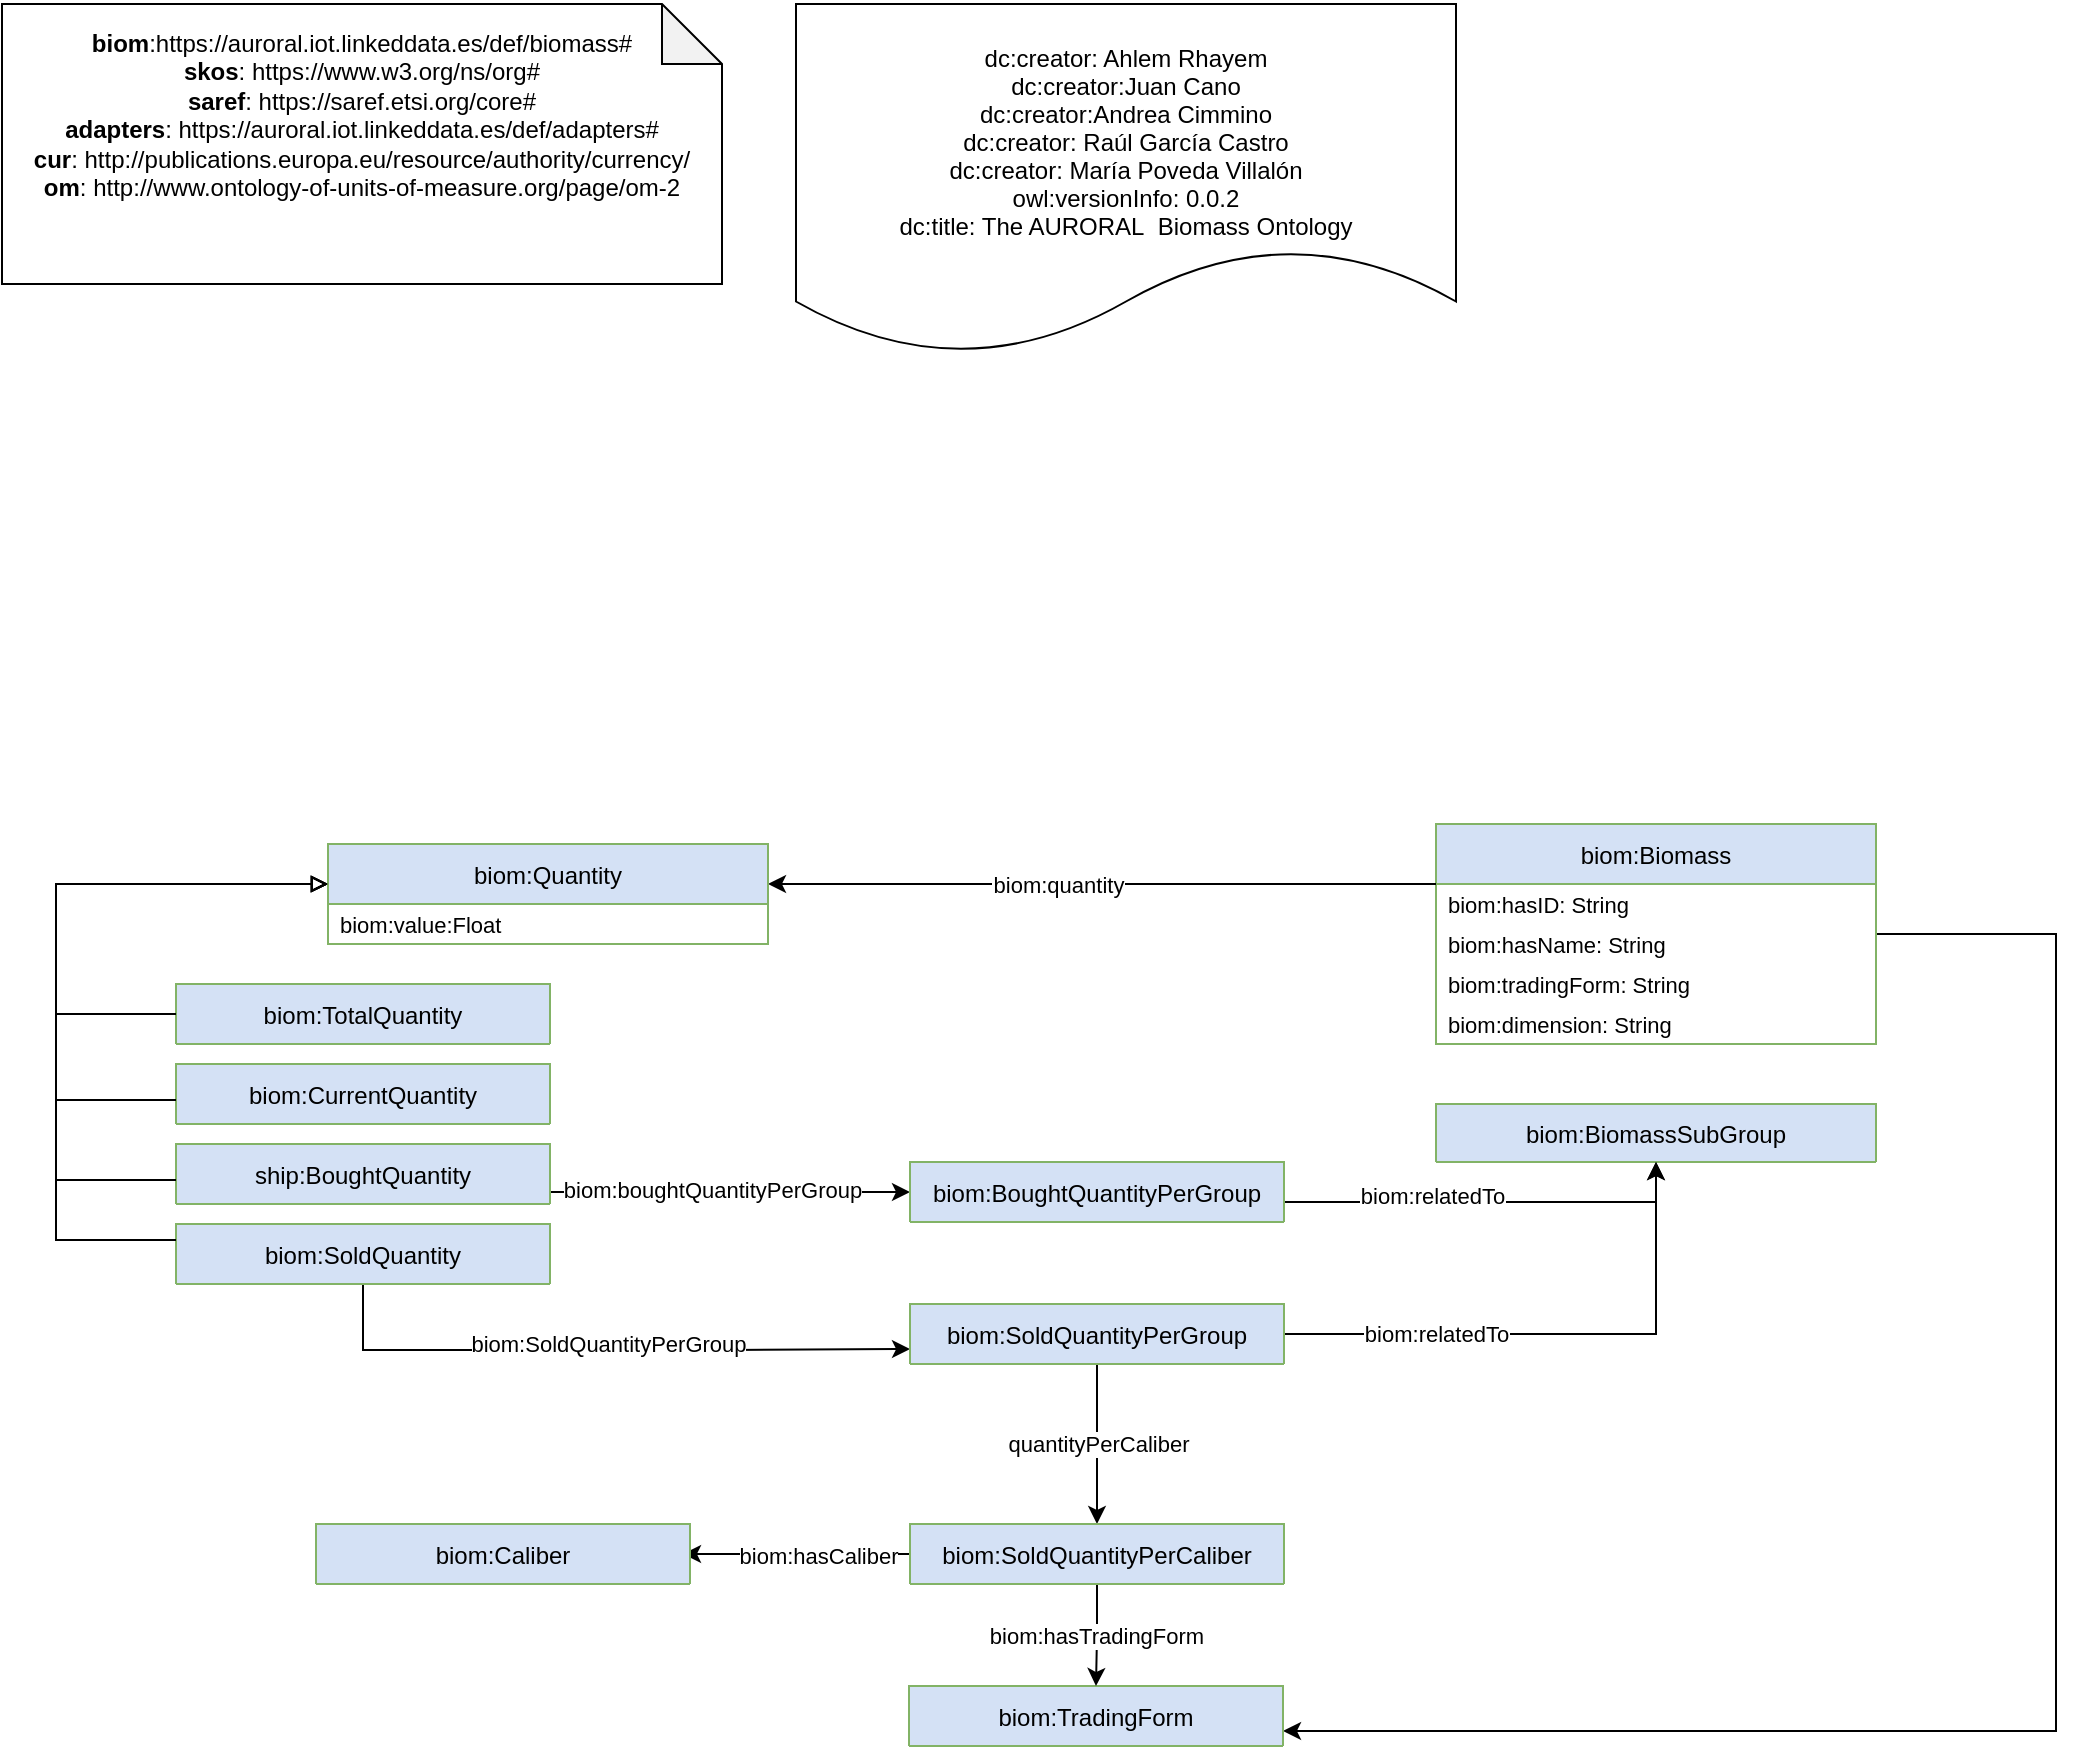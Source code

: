 <mxfile version="13.9.9" type="device"><diagram id="kuyocsIZIVU7Rjy9QZxE" name="Page-1"><mxGraphModel dx="2980" dy="2962" grid="1" gridSize="10" guides="1" tooltips="1" connect="1" arrows="1" fold="1" page="1" pageScale="1" pageWidth="1654" pageHeight="2336" math="0" shadow="0"><root><mxCell id="0"/><mxCell id="1" parent="0"/><mxCell id="LRGYUAzfbG9xg4YjA3Wf-85" value="" style="edgeStyle=orthogonalEdgeStyle;rounded=0;orthogonalLoop=1;jettySize=auto;html=1;entryX=1;entryY=0.75;entryDx=0;entryDy=0;" edge="1" parent="1" source="2" target="LRGYUAzfbG9xg4YjA3Wf-73"><mxGeometry relative="1" as="geometry"><mxPoint x="230" y="115" as="targetPoint"/><Array as="points"><mxPoint x="190" y="115"/><mxPoint x="190" y="514"/></Array></mxGeometry></mxCell><mxCell id="2" value="biom:Biomass" style="swimlane;fontStyle=0;childLayout=stackLayout;horizontal=1;startSize=30;horizontalStack=0;resizeParent=1;resizeParentMax=0;resizeLast=0;collapsible=1;marginBottom=0;fillColor=#D4E1F5;strokeColor=#82b366;" parent="1" vertex="1"><mxGeometry x="-120" y="60" width="220" height="110" as="geometry"><mxRectangle x="536" y="365" width="80" height="30" as="alternateBounds"/></mxGeometry></mxCell><mxCell id="3" value="biom:hasID: String" style="text;strokeColor=none;fillColor=none;align=left;verticalAlign=middle;spacingLeft=4;spacingRight=4;overflow=hidden;points=[[0,0.5],[1,0.5]];portConstraint=eastwest;rotatable=0;fontSize=11;" parent="2" vertex="1"><mxGeometry y="30" width="220" height="20" as="geometry"/></mxCell><mxCell id="4" value="biom:hasName: String" style="text;strokeColor=none;fillColor=none;align=left;verticalAlign=middle;spacingLeft=4;spacingRight=4;overflow=hidden;points=[[0,0.5],[1,0.5]];portConstraint=eastwest;rotatable=0;fontSize=11;" parent="2" vertex="1"><mxGeometry y="50" width="220" height="20" as="geometry"/></mxCell><mxCell id="5" value="biom:tradingForm: String" style="text;strokeColor=none;fillColor=none;align=left;verticalAlign=middle;spacingLeft=4;spacingRight=4;overflow=hidden;points=[[0,0.5],[1,0.5]];portConstraint=eastwest;rotatable=0;fontSize=11;" parent="2" vertex="1"><mxGeometry y="70" width="220" height="20" as="geometry"/></mxCell><mxCell id="6" value="biom:dimension: String" style="text;strokeColor=none;fillColor=none;align=left;verticalAlign=middle;spacingLeft=4;spacingRight=4;overflow=hidden;points=[[0,0.5],[1,0.5]];portConstraint=eastwest;rotatable=0;fontSize=11;" parent="2" vertex="1"><mxGeometry y="90" width="220" height="20" as="geometry"/></mxCell><mxCell id="18" value="biom:BiomassSubGroup" style="swimlane;fontStyle=0;childLayout=stackLayout;horizontal=1;startSize=30;horizontalStack=0;resizeParent=1;resizeParentMax=0;resizeLast=0;collapsible=1;marginBottom=0;fillColor=#D4E1F5;strokeColor=#82b366;" parent="1" vertex="1"><mxGeometry x="-120" y="200" width="220" height="29" as="geometry"><mxRectangle x="536" y="365" width="80" height="30" as="alternateBounds"/></mxGeometry></mxCell><mxCell id="O9GTj8o9H-n6MzuwYOlM-77" value="&lt;div&gt;&lt;b&gt;&lt;br&gt;&lt;/b&gt;&lt;/div&gt;&lt;div&gt;&lt;b&gt;biom&lt;/b&gt;:https://auroral.iot.linkeddata.es/def/biomass#&lt;br&gt;&lt;/div&gt;&lt;div&gt;&lt;b&gt;skos&lt;/b&gt;:&amp;nbsp;https://www.w3.org/ns/org#&lt;br&gt;&lt;/div&gt;&lt;div&gt;&lt;/div&gt;&lt;b&gt;saref&lt;/b&gt;: https://saref.etsi.org/core#&lt;br&gt;&lt;b&gt;adapters&lt;/b&gt;: https://auroral.iot.linkeddata.es/def/adapters#&lt;br&gt;&lt;b&gt;cur&lt;/b&gt;: http://publications.europa.eu/resource/authority/currency/&lt;br&gt;&lt;b&gt;om&lt;/b&gt;:&amp;nbsp;http://www.ontology-of-units-of-measure.org/page/om-2&lt;br&gt;&lt;br&gt;&lt;br&gt;&lt;div&gt;&lt;br&gt;&lt;/div&gt;" style="shape=note;whiteSpace=wrap;html=1;backgroundOutline=1;darkOpacity=0.05;" parent="1" vertex="1"><mxGeometry x="-837" y="-350" width="360" height="140" as="geometry"/></mxCell><mxCell id="RKmuHzQuzONTcbYEwZ_o-55" value="&#10;dc:creator: Ahlem Rhayem&#10;dc:creator:Juan Cano&#10;dc:creator:Andrea Cimmino&#10;dc:creator: Raúl García Castro&#10;dc:creator: María Poveda Villalón&#10;owl:versionInfo: 0.0.2&#10;dc:title: The AURORAL  Biomass Ontology" style="shape=document;boundedLbl=1;" parent="1" vertex="1"><mxGeometry x="-440" y="-350" width="330" height="175" as="geometry"/></mxCell><mxCell id="LRGYUAzfbG9xg4YjA3Wf-59" value="" style="edgeStyle=orthogonalEdgeStyle;rounded=0;orthogonalLoop=1;jettySize=auto;html=1;entryX=0;entryY=0.5;entryDx=0;entryDy=0;" edge="1" parent="1" source="uD1xqW1s1P9esQBgf80C-55" target="LRGYUAzfbG9xg4YjA3Wf-57"><mxGeometry relative="1" as="geometry"><mxPoint x="-449.5" y="235" as="targetPoint"/><Array as="points"><mxPoint x="-500" y="244"/><mxPoint x="-500" y="244"/></Array></mxGeometry></mxCell><mxCell id="LRGYUAzfbG9xg4YjA3Wf-62" value="biom:boughtQuantityPerGroup" style="edgeLabel;html=1;align=center;verticalAlign=middle;resizable=0;points=[];" vertex="1" connectable="0" parent="LRGYUAzfbG9xg4YjA3Wf-59"><mxGeometry x="-0.252" y="1" relative="1" as="geometry"><mxPoint x="13" as="offset"/></mxGeometry></mxCell><mxCell id="uD1xqW1s1P9esQBgf80C-55" value="ship:BoughtQuantity" style="swimlane;fontStyle=0;childLayout=stackLayout;horizontal=1;startSize=30;horizontalStack=0;resizeParent=1;resizeParentMax=0;resizeLast=0;collapsible=1;marginBottom=0;fillColor=#D4E1F5;strokeColor=#82b366;" parent="1" vertex="1"><mxGeometry x="-750" y="220" width="187" height="30" as="geometry"><mxRectangle x="536" y="365" width="80" height="30" as="alternateBounds"/></mxGeometry></mxCell><mxCell id="uD1xqW1s1P9esQBgf80C-57" value="biom:TotalQuantity" style="swimlane;fontStyle=0;childLayout=stackLayout;horizontal=1;startSize=30;horizontalStack=0;resizeParent=1;resizeParentMax=0;resizeLast=0;collapsible=1;marginBottom=0;fillColor=#D4E1F5;strokeColor=#82b366;" parent="1" vertex="1"><mxGeometry x="-750" y="140" width="187" height="30" as="geometry"><mxRectangle x="536" y="365" width="80" height="30" as="alternateBounds"/></mxGeometry></mxCell><mxCell id="uD1xqW1s1P9esQBgf80C-58" value="biom:CurrentQuantity" style="swimlane;fontStyle=0;childLayout=stackLayout;horizontal=1;startSize=30;horizontalStack=0;resizeParent=1;resizeParentMax=0;resizeLast=0;collapsible=1;marginBottom=0;fillColor=#D4E1F5;strokeColor=#82b366;" parent="1" vertex="1"><mxGeometry x="-750" y="180" width="187" height="30" as="geometry"><mxRectangle x="536" y="365" width="80" height="30" as="alternateBounds"/></mxGeometry></mxCell><mxCell id="uD1xqW1s1P9esQBgf80C-59" style="edgeStyle=orthogonalEdgeStyle;rounded=0;orthogonalLoop=1;jettySize=auto;html=1;endArrow=block;endFill=0;exitX=0;exitY=0.5;exitDx=0;exitDy=0;" parent="1" source="uD1xqW1s1P9esQBgf80C-57" target="uD1xqW1s1P9esQBgf80C-67" edge="1"><mxGeometry relative="1" as="geometry"><mxPoint x="-533" y="154" as="sourcePoint"/><mxPoint x="-514" y="110" as="targetPoint"/><Array as="points"><mxPoint x="-810" y="155"/><mxPoint x="-810" y="90"/></Array></mxGeometry></mxCell><mxCell id="uD1xqW1s1P9esQBgf80C-60" style="edgeStyle=orthogonalEdgeStyle;rounded=0;orthogonalLoop=1;jettySize=auto;html=1;endArrow=block;endFill=0;" parent="1" source="uD1xqW1s1P9esQBgf80C-58" target="uD1xqW1s1P9esQBgf80C-67" edge="1"><mxGeometry relative="1" as="geometry"><mxPoint x="-560" y="197.5" as="sourcePoint"/><mxPoint x="-514" y="110" as="targetPoint"/><Array as="points"><mxPoint x="-810" y="198"/><mxPoint x="-810" y="90"/></Array></mxGeometry></mxCell><mxCell id="uD1xqW1s1P9esQBgf80C-61" style="edgeStyle=orthogonalEdgeStyle;rounded=0;orthogonalLoop=1;jettySize=auto;html=1;endArrow=block;endFill=0;" parent="1" source="uD1xqW1s1P9esQBgf80C-55" target="uD1xqW1s1P9esQBgf80C-67" edge="1"><mxGeometry relative="1" as="geometry"><mxPoint x="-563" y="238" as="sourcePoint"/><mxPoint x="-514" y="110" as="targetPoint"/><Array as="points"><mxPoint x="-810" y="238"/><mxPoint x="-810" y="90"/></Array></mxGeometry></mxCell><mxCell id="uD1xqW1s1P9esQBgf80C-62" value="biom:quantity" style="edgeStyle=orthogonalEdgeStyle;rounded=0;orthogonalLoop=1;jettySize=auto;fontSize=11;endArrow=classic;endFill=1;" parent="1" source="2" target="uD1xqW1s1P9esQBgf80C-67" edge="1"><mxGeometry x="0.129" relative="1" as="geometry"><mxPoint as="offset"/><mxPoint x="-190" y="210" as="sourcePoint"/><mxPoint x="-463" y="282.5" as="targetPoint"/><Array as="points"><mxPoint x="-320" y="90"/><mxPoint x="-320" y="90"/></Array></mxGeometry></mxCell><mxCell id="uD1xqW1s1P9esQBgf80C-67" value="biom:Quantity" style="swimlane;fontStyle=0;childLayout=stackLayout;horizontal=1;startSize=30;horizontalStack=0;resizeParent=1;resizeParentMax=0;resizeLast=0;collapsible=1;marginBottom=0;fillColor=#D4E1F5;strokeColor=#82b366;" parent="1" vertex="1"><mxGeometry x="-674" y="70" width="220" height="50" as="geometry"><mxRectangle x="536" y="365" width="80" height="30" as="alternateBounds"/></mxGeometry></mxCell><mxCell id="uD1xqW1s1P9esQBgf80C-68" value="biom:value:Float" style="text;strokeColor=none;fillColor=none;align=left;verticalAlign=middle;spacingLeft=4;spacingRight=4;overflow=hidden;points=[[0,0.5],[1,0.5]];portConstraint=eastwest;rotatable=0;fontSize=11;" parent="uD1xqW1s1P9esQBgf80C-67" vertex="1"><mxGeometry y="30" width="220" height="20" as="geometry"/></mxCell><mxCell id="LRGYUAzfbG9xg4YjA3Wf-66" value="" style="edgeStyle=orthogonalEdgeStyle;rounded=0;orthogonalLoop=1;jettySize=auto;html=1;entryX=0;entryY=0.75;entryDx=0;entryDy=0;" edge="1" parent="1" source="KbcpttsCPEemP_77BRS6-55" target="LRGYUAzfbG9xg4YjA3Wf-64"><mxGeometry relative="1" as="geometry"><mxPoint x="-656.5" y="355" as="targetPoint"/><Array as="points"><mxPoint x="-656" y="323"/><mxPoint x="-473" y="323"/></Array></mxGeometry></mxCell><mxCell id="LRGYUAzfbG9xg4YjA3Wf-70" value="biom:SoldQuantityPerGroup" style="edgeLabel;html=1;align=center;verticalAlign=middle;resizable=0;points=[];" vertex="1" connectable="0" parent="LRGYUAzfbG9xg4YjA3Wf-66"><mxGeometry x="0.015" y="3" relative="1" as="geometry"><mxPoint as="offset"/></mxGeometry></mxCell><mxCell id="KbcpttsCPEemP_77BRS6-55" value="biom:SoldQuantity" style="swimlane;fontStyle=0;childLayout=stackLayout;horizontal=1;startSize=30;horizontalStack=0;resizeParent=1;resizeParentMax=0;resizeLast=0;collapsible=1;marginBottom=0;fillColor=#D4E1F5;strokeColor=#82b366;" parent="1" vertex="1"><mxGeometry x="-750" y="260" width="187" height="30" as="geometry"><mxRectangle x="536" y="365" width="80" height="30" as="alternateBounds"/></mxGeometry></mxCell><mxCell id="LRGYUAzfbG9xg4YjA3Wf-56" style="edgeStyle=orthogonalEdgeStyle;rounded=0;orthogonalLoop=1;jettySize=auto;html=1;endArrow=block;endFill=0;" edge="1" parent="1" source="KbcpttsCPEemP_77BRS6-55" target="uD1xqW1s1P9esQBgf80C-67"><mxGeometry relative="1" as="geometry"><mxPoint x="-750" y="268" as="sourcePoint"/><mxPoint x="-514" y="150" as="targetPoint"/><Array as="points"><mxPoint x="-810" y="268"/><mxPoint x="-810" y="90"/></Array></mxGeometry></mxCell><mxCell id="LRGYUAzfbG9xg4YjA3Wf-61" value="" style="edgeStyle=orthogonalEdgeStyle;rounded=0;orthogonalLoop=1;jettySize=auto;html=1;entryX=0.5;entryY=1;entryDx=0;entryDy=0;" edge="1" parent="1" source="LRGYUAzfbG9xg4YjA3Wf-57" target="18"><mxGeometry relative="1" as="geometry"><mxPoint x="-10" y="240" as="targetPoint"/><Array as="points"><mxPoint x="-10" y="249"/></Array></mxGeometry></mxCell><mxCell id="LRGYUAzfbG9xg4YjA3Wf-63" value="biom:relatedTo" style="edgeLabel;html=1;align=center;verticalAlign=middle;resizable=0;points=[];" vertex="1" connectable="0" parent="LRGYUAzfbG9xg4YjA3Wf-61"><mxGeometry x="-0.281" y="3" relative="1" as="geometry"><mxPoint as="offset"/></mxGeometry></mxCell><mxCell id="LRGYUAzfbG9xg4YjA3Wf-57" value="biom:BoughtQuantityPerGroup" style="swimlane;fontStyle=0;childLayout=stackLayout;horizontal=1;startSize=30;horizontalStack=0;resizeParent=1;resizeParentMax=0;resizeLast=0;collapsible=1;marginBottom=0;fillColor=#D4E1F5;strokeColor=#82b366;" vertex="1" parent="1"><mxGeometry x="-383" y="229" width="187" height="30" as="geometry"><mxRectangle x="536" y="365" width="80" height="30" as="alternateBounds"/></mxGeometry></mxCell><mxCell id="LRGYUAzfbG9xg4YjA3Wf-68" value="" style="edgeStyle=orthogonalEdgeStyle;rounded=0;orthogonalLoop=1;jettySize=auto;html=1;entryX=0.5;entryY=1;entryDx=0;entryDy=0;" edge="1" parent="1" source="LRGYUAzfbG9xg4YjA3Wf-64" target="18"><mxGeometry relative="1" as="geometry"><mxPoint x="-82.5" y="315" as="targetPoint"/></mxGeometry></mxCell><mxCell id="LRGYUAzfbG9xg4YjA3Wf-72" value="quantityPerCaliber" style="edgeStyle=orthogonalEdgeStyle;rounded=0;orthogonalLoop=1;jettySize=auto;html=1;" edge="1" parent="1" source="LRGYUAzfbG9xg4YjA3Wf-64" target="LRGYUAzfbG9xg4YjA3Wf-78"><mxGeometry relative="1" as="geometry"><mxPoint x="-289.7" y="395" as="targetPoint"/></mxGeometry></mxCell><mxCell id="LRGYUAzfbG9xg4YjA3Wf-64" value="biom:SoldQuantityPerGroup" style="swimlane;fontStyle=0;childLayout=stackLayout;horizontal=1;startSize=30;horizontalStack=0;resizeParent=1;resizeParentMax=0;resizeLast=0;collapsible=1;marginBottom=0;fillColor=#D4E1F5;strokeColor=#82b366;" vertex="1" parent="1"><mxGeometry x="-383" y="300" width="187" height="30" as="geometry"><mxRectangle x="536" y="365" width="80" height="30" as="alternateBounds"/></mxGeometry></mxCell><mxCell id="LRGYUAzfbG9xg4YjA3Wf-69" value="biom:relatedTo" style="edgeLabel;html=1;align=center;verticalAlign=middle;resizable=0;points=[];" vertex="1" connectable="0" parent="1"><mxGeometry x="-120" y="315" as="geometry"/></mxCell><mxCell id="LRGYUAzfbG9xg4YjA3Wf-73" value="biom:TradingForm" style="swimlane;fontStyle=0;childLayout=stackLayout;horizontal=1;startSize=30;horizontalStack=0;resizeParent=1;resizeParentMax=0;resizeLast=0;collapsible=1;marginBottom=0;fillColor=#D4E1F5;strokeColor=#82b366;" vertex="1" parent="1"><mxGeometry x="-383.5" y="491" width="187" height="30" as="geometry"><mxRectangle x="536" y="365" width="80" height="30" as="alternateBounds"/></mxGeometry></mxCell><mxCell id="LRGYUAzfbG9xg4YjA3Wf-80" value="biom:hasTradingForm" style="edgeStyle=orthogonalEdgeStyle;rounded=0;orthogonalLoop=1;jettySize=auto;html=1;" edge="1" parent="1" source="LRGYUAzfbG9xg4YjA3Wf-78" target="LRGYUAzfbG9xg4YjA3Wf-73"><mxGeometry relative="1" as="geometry"><mxPoint x="-285" y="520" as="targetPoint"/></mxGeometry></mxCell><mxCell id="LRGYUAzfbG9xg4YjA3Wf-82" value="" style="edgeStyle=orthogonalEdgeStyle;rounded=0;orthogonalLoop=1;jettySize=auto;html=1;" edge="1" parent="1" source="LRGYUAzfbG9xg4YjA3Wf-78"><mxGeometry relative="1" as="geometry"><mxPoint x="-496.5" y="425" as="targetPoint"/></mxGeometry></mxCell><mxCell id="LRGYUAzfbG9xg4YjA3Wf-86" value="biom:hasCaliber" style="edgeLabel;html=1;align=center;verticalAlign=middle;resizable=0;points=[];" vertex="1" connectable="0" parent="LRGYUAzfbG9xg4YjA3Wf-82"><mxGeometry x="-0.189" y="1" relative="1" as="geometry"><mxPoint as="offset"/></mxGeometry></mxCell><mxCell id="LRGYUAzfbG9xg4YjA3Wf-78" value="biom:SoldQuantityPerCaliber" style="swimlane;fontStyle=0;childLayout=stackLayout;horizontal=1;startSize=30;horizontalStack=0;resizeParent=1;resizeParentMax=0;resizeLast=0;collapsible=1;marginBottom=0;fillColor=#D4E1F5;strokeColor=#82b366;" vertex="1" parent="1"><mxGeometry x="-383" y="410" width="187" height="30" as="geometry"><mxRectangle x="536" y="365" width="80" height="30" as="alternateBounds"/></mxGeometry></mxCell><mxCell id="LRGYUAzfbG9xg4YjA3Wf-83" value="biom:Caliber" style="swimlane;fontStyle=0;childLayout=stackLayout;horizontal=1;startSize=30;horizontalStack=0;resizeParent=1;resizeParentMax=0;resizeLast=0;collapsible=1;marginBottom=0;fillColor=#D4E1F5;strokeColor=#82b366;" vertex="1" parent="1"><mxGeometry x="-680" y="410" width="187" height="30" as="geometry"><mxRectangle x="536" y="365" width="80" height="30" as="alternateBounds"/></mxGeometry></mxCell></root></mxGraphModel></diagram></mxfile>